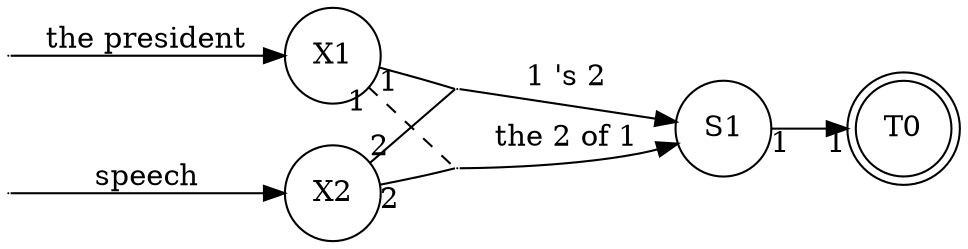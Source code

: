 digraph G {
    rankdir=LR;
    size="10"
    node [shape = doublecircle]; T0;
    node [shape = circle,draw="black"]; S1;
    node [shape = circle]; X1;
    node [shape = circle]; X2;
    node [shape = point,fillcolor="#000000",width=.0]; 

    q1 -> X1 [ label = "the president" ];
    q2 -> X2 [ label = "speech" ];
    X1 -> q3 [ taillabel = "1",arrowhead="none" ];
    X2 -> q3 [ taillabel = "2",arrowhead="none" ];
    q3 -> S1 [ label = "1 's 2" ];
    X1 -> q4 [ taillabel = "1",arrowhead="none",style="dashed" ];
    X2 -> q4 [ taillabel = "2",arrowhead="none" ];
    q4 -> S1 [ label = "the 2 of 1" ];
    S1 -> T0 [ headlabel = "1",taillabel="1" ];

}
